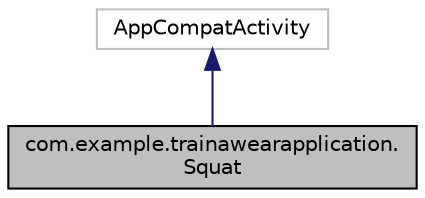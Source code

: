 digraph "com.example.trainawearapplication.Squat"
{
 // INTERACTIVE_SVG=YES
 // LATEX_PDF_SIZE
  edge [fontname="Helvetica",fontsize="10",labelfontname="Helvetica",labelfontsize="10"];
  node [fontname="Helvetica",fontsize="10",shape=record];
  Node2 [label="com.example.trainawearapplication.\lSquat",height=0.2,width=0.4,color="black", fillcolor="grey75", style="filled", fontcolor="black",tooltip=" "];
  Node3 -> Node2 [dir="back",color="midnightblue",fontsize="10",style="solid",fontname="Helvetica"];
  Node3 [label="AppCompatActivity",height=0.2,width=0.4,color="grey75", fillcolor="white", style="filled",tooltip=" "];
}

